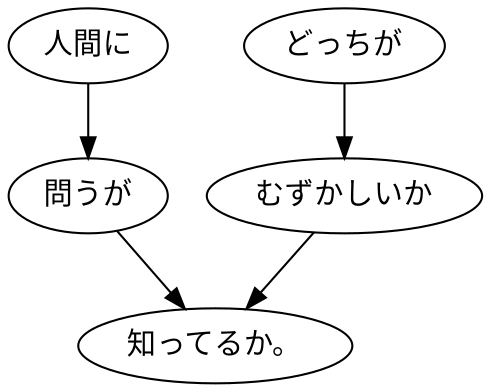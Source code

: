 digraph graph4087 {
	node0 [label="人間に"];
	node1 [label="問うが"];
	node2 [label="どっちが"];
	node3 [label="むずかしいか"];
	node4 [label="知ってるか。"];
	node0 -> node1;
	node1 -> node4;
	node2 -> node3;
	node3 -> node4;
}

